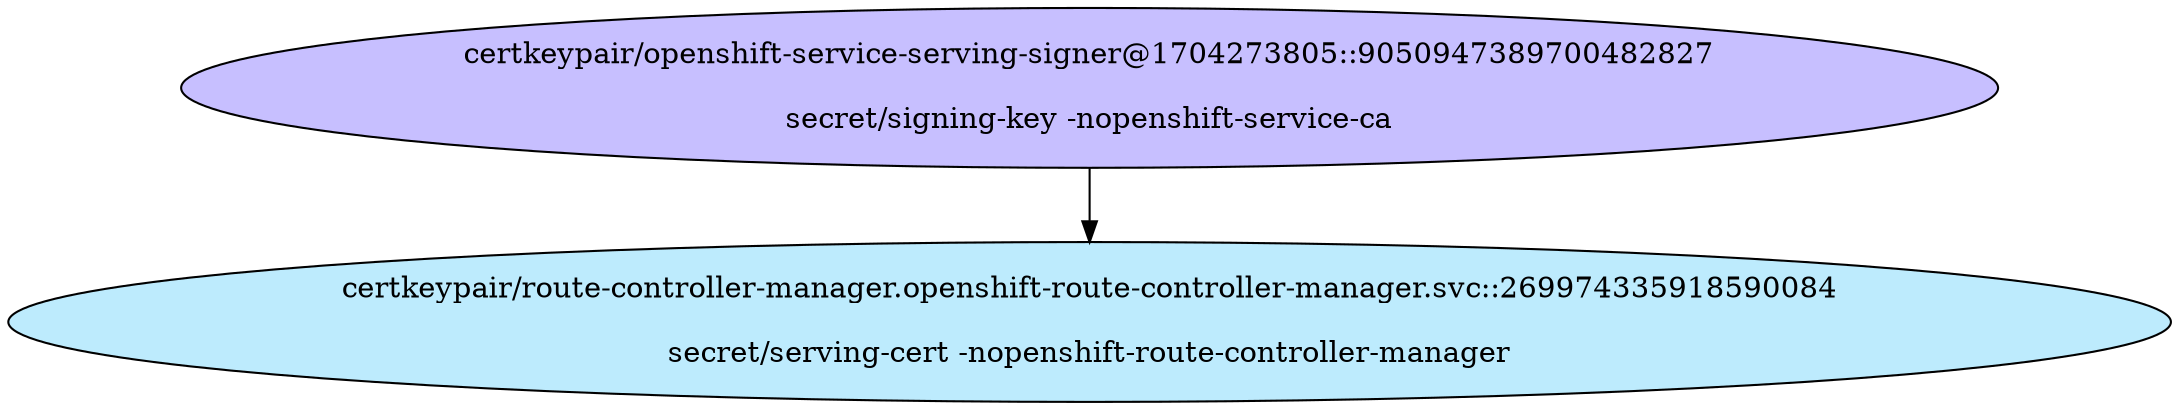 digraph "Local Certificate" {
  // Node definitions.
  1 [
    label="certkeypair/openshift-service-serving-signer@1704273805::9050947389700482827\n\nsecret/signing-key -nopenshift-service-ca\n"
    style=filled
    fillcolor="#c7bfff"
  ];
  60 [
    label="certkeypair/route-controller-manager.openshift-route-controller-manager.svc::269974335918590084\n\nsecret/serving-cert -nopenshift-route-controller-manager\n"
    style=filled
    fillcolor="#bdebfd"
  ];

  // Edge definitions.
  1 -> 60;
}